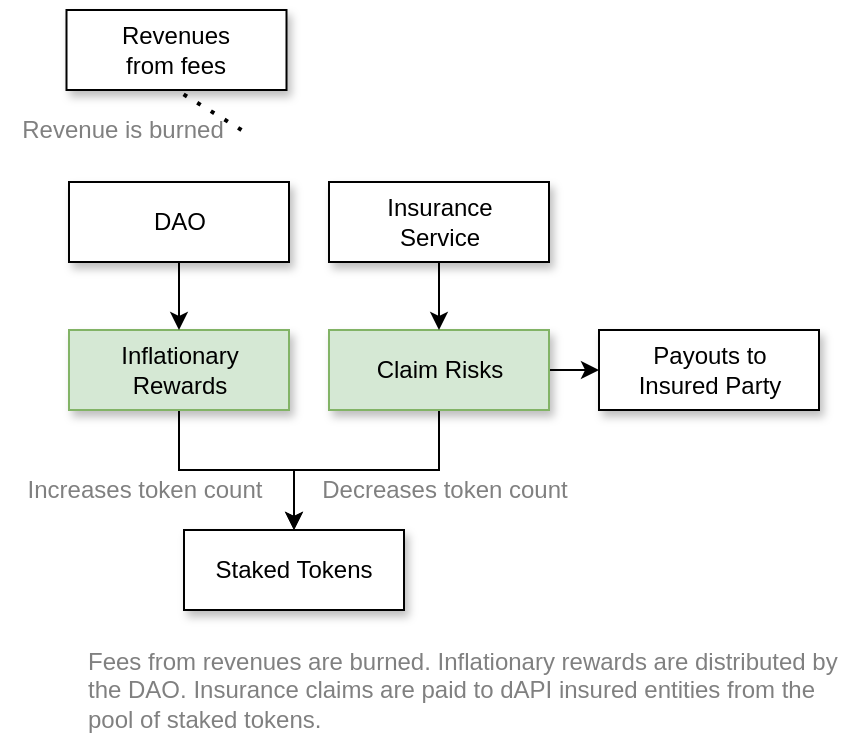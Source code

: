 <mxfile version="14.5.1" type="device"><diagram id="C5RBs43oDa-KdzZeNtuy" name="Page-1"><mxGraphModel dx="1106" dy="860" grid="1" gridSize="10" guides="1" tooltips="1" connect="1" arrows="1" fold="1" page="1" pageScale="1" pageWidth="827" pageHeight="1169" math="0" shadow="0"><root><mxCell id="WIyWlLk6GJQsqaUBKTNV-0"/><mxCell id="WIyWlLk6GJQsqaUBKTNV-1" parent="WIyWlLk6GJQsqaUBKTNV-0"/><mxCell id="YnSxpok5iKf1OcXM566y-4" style="edgeStyle=orthogonalEdgeStyle;rounded=0;orthogonalLoop=1;jettySize=auto;html=1;entryX=0.5;entryY=0;entryDx=0;entryDy=0;strokeColor=#000000;strokeWidth=1;fontSize=12;fontColor=#808080;" edge="1" parent="WIyWlLk6GJQsqaUBKTNV-1" source="-J9LtHLlSoGoy5qDoKKV-33" target="-J9LtHLlSoGoy5qDoKKV-40"><mxGeometry relative="1" as="geometry"/></mxCell><mxCell id="-J9LtHLlSoGoy5qDoKKV-33" value="Inflationary Rewards" style="rounded=0;whiteSpace=wrap;html=1;shadow=1;fillColor=#d5e8d4;strokeColor=#82b366;" parent="WIyWlLk6GJQsqaUBKTNV-1" vertex="1"><mxGeometry x="82.5" y="210" width="110" height="40" as="geometry"/></mxCell><mxCell id="-J9LtHLlSoGoy5qDoKKV-50" value="" style="edgeStyle=orthogonalEdgeStyle;rounded=0;orthogonalLoop=1;jettySize=auto;html=1;fontSize=12;strokeWidth=1;" parent="WIyWlLk6GJQsqaUBKTNV-1" source="-J9LtHLlSoGoy5qDoKKV-34" target="-J9LtHLlSoGoy5qDoKKV-40" edge="1"><mxGeometry relative="1" as="geometry"/></mxCell><mxCell id="YnSxpok5iKf1OcXM566y-5" value="Decreases token count" style="edgeLabel;html=1;align=center;verticalAlign=middle;resizable=0;points=[];fontSize=12;fontColor=#808080;" vertex="1" connectable="0" parent="-J9LtHLlSoGoy5qDoKKV-50"><mxGeometry x="-0.358" y="1" relative="1" as="geometry"><mxPoint x="14.5" y="9" as="offset"/></mxGeometry></mxCell><mxCell id="rLRXQCMkEq3qtOploGkG-4" value="" style="edgeStyle=orthogonalEdgeStyle;rounded=0;orthogonalLoop=1;jettySize=auto;html=1;strokeWidth=1;fontSize=12;fontColor=#000000;" parent="WIyWlLk6GJQsqaUBKTNV-1" source="-J9LtHLlSoGoy5qDoKKV-34" target="rLRXQCMkEq3qtOploGkG-2" edge="1"><mxGeometry relative="1" as="geometry"/></mxCell><mxCell id="-J9LtHLlSoGoy5qDoKKV-34" value="Claim Risks" style="rounded=0;whiteSpace=wrap;html=1;shadow=1;fillColor=#d5e8d4;strokeColor=#82b366;" parent="WIyWlLk6GJQsqaUBKTNV-1" vertex="1"><mxGeometry x="212.5" y="210" width="110" height="40" as="geometry"/></mxCell><mxCell id="-J9LtHLlSoGoy5qDoKKV-40" value="Staked Tokens" style="rounded=0;whiteSpace=wrap;html=1;shadow=1;" parent="WIyWlLk6GJQsqaUBKTNV-1" vertex="1"><mxGeometry x="140" y="310" width="110" height="40" as="geometry"/></mxCell><mxCell id="-J9LtHLlSoGoy5qDoKKV-52" value="Fees from revenues are burned. Inflationary rewards are distributed by the DAO. Insurance claims are paid to dAPI insured entities from the pool of staked tokens." style="text;html=1;strokeColor=none;fillColor=none;align=left;verticalAlign=middle;whiteSpace=wrap;rounded=0;shadow=1;fontSize=12;fontColor=#808080;" parent="WIyWlLk6GJQsqaUBKTNV-1" vertex="1"><mxGeometry x="90" y="380" width="380" height="20" as="geometry"/></mxCell><mxCell id="rLRXQCMkEq3qtOploGkG-2" value="Payouts to &lt;br&gt;Insured Party" style="rounded=0;whiteSpace=wrap;html=1;shadow=1;" parent="WIyWlLk6GJQsqaUBKTNV-1" vertex="1"><mxGeometry x="347.5" y="210" width="110" height="40" as="geometry"/></mxCell><mxCell id="YnSxpok5iKf1OcXM566y-6" value="Increases token count" style="edgeLabel;html=1;align=center;verticalAlign=middle;resizable=0;points=[];fontSize=12;fontColor=#808080;" vertex="1" connectable="0" parent="WIyWlLk6GJQsqaUBKTNV-1"><mxGeometry x="120" y="290" as="geometry"/></mxCell><mxCell id="YnSxpok5iKf1OcXM566y-7" value="Revenues &lt;br&gt;from fees" style="rounded=0;whiteSpace=wrap;html=1;shadow=1;" vertex="1" parent="WIyWlLk6GJQsqaUBKTNV-1"><mxGeometry x="81.25" y="50" width="110" height="40" as="geometry"/></mxCell><mxCell id="YnSxpok5iKf1OcXM566y-10" value="Revenue is burned" style="text;html=1;align=center;verticalAlign=middle;resizable=0;points=[];autosize=1;fontSize=12;fontColor=#808080;" vertex="1" parent="WIyWlLk6GJQsqaUBKTNV-1"><mxGeometry x="48.75" y="100" width="120" height="20" as="geometry"/></mxCell><mxCell id="YnSxpok5iKf1OcXM566y-12" value="" style="edgeStyle=orthogonalEdgeStyle;rounded=0;orthogonalLoop=1;jettySize=auto;html=1;strokeColor=#000000;strokeWidth=1;fontSize=12;fontColor=#808080;" edge="1" parent="WIyWlLk6GJQsqaUBKTNV-1" source="YnSxpok5iKf1OcXM566y-11" target="-J9LtHLlSoGoy5qDoKKV-34"><mxGeometry relative="1" as="geometry"/></mxCell><mxCell id="YnSxpok5iKf1OcXM566y-11" value="Insurance&lt;br&gt;Service" style="rounded=0;whiteSpace=wrap;html=1;shadow=1;" vertex="1" parent="WIyWlLk6GJQsqaUBKTNV-1"><mxGeometry x="212.5" y="136" width="110" height="40" as="geometry"/></mxCell><mxCell id="YnSxpok5iKf1OcXM566y-13" value="" style="endArrow=none;dashed=1;html=1;dashPattern=1 3;strokeWidth=2;fontSize=12;fontColor=#808080;entryX=0.5;entryY=1;entryDx=0;entryDy=0;" edge="1" parent="WIyWlLk6GJQsqaUBKTNV-1" target="YnSxpok5iKf1OcXM566y-7"><mxGeometry width="50" height="50" relative="1" as="geometry"><mxPoint x="168.75" y="110" as="sourcePoint"/><mxPoint x="438.75" y="350" as="targetPoint"/></mxGeometry></mxCell><mxCell id="YnSxpok5iKf1OcXM566y-15" value="" style="edgeStyle=orthogonalEdgeStyle;rounded=0;orthogonalLoop=1;jettySize=auto;html=1;strokeColor=#000000;strokeWidth=1;fontSize=12;fontColor=#808080;" edge="1" parent="WIyWlLk6GJQsqaUBKTNV-1" source="YnSxpok5iKf1OcXM566y-14" target="-J9LtHLlSoGoy5qDoKKV-33"><mxGeometry relative="1" as="geometry"/></mxCell><mxCell id="YnSxpok5iKf1OcXM566y-14" value="DAO" style="rounded=0;whiteSpace=wrap;html=1;shadow=1;" vertex="1" parent="WIyWlLk6GJQsqaUBKTNV-1"><mxGeometry x="82.5" y="136" width="110" height="40" as="geometry"/></mxCell></root></mxGraphModel></diagram></mxfile>
